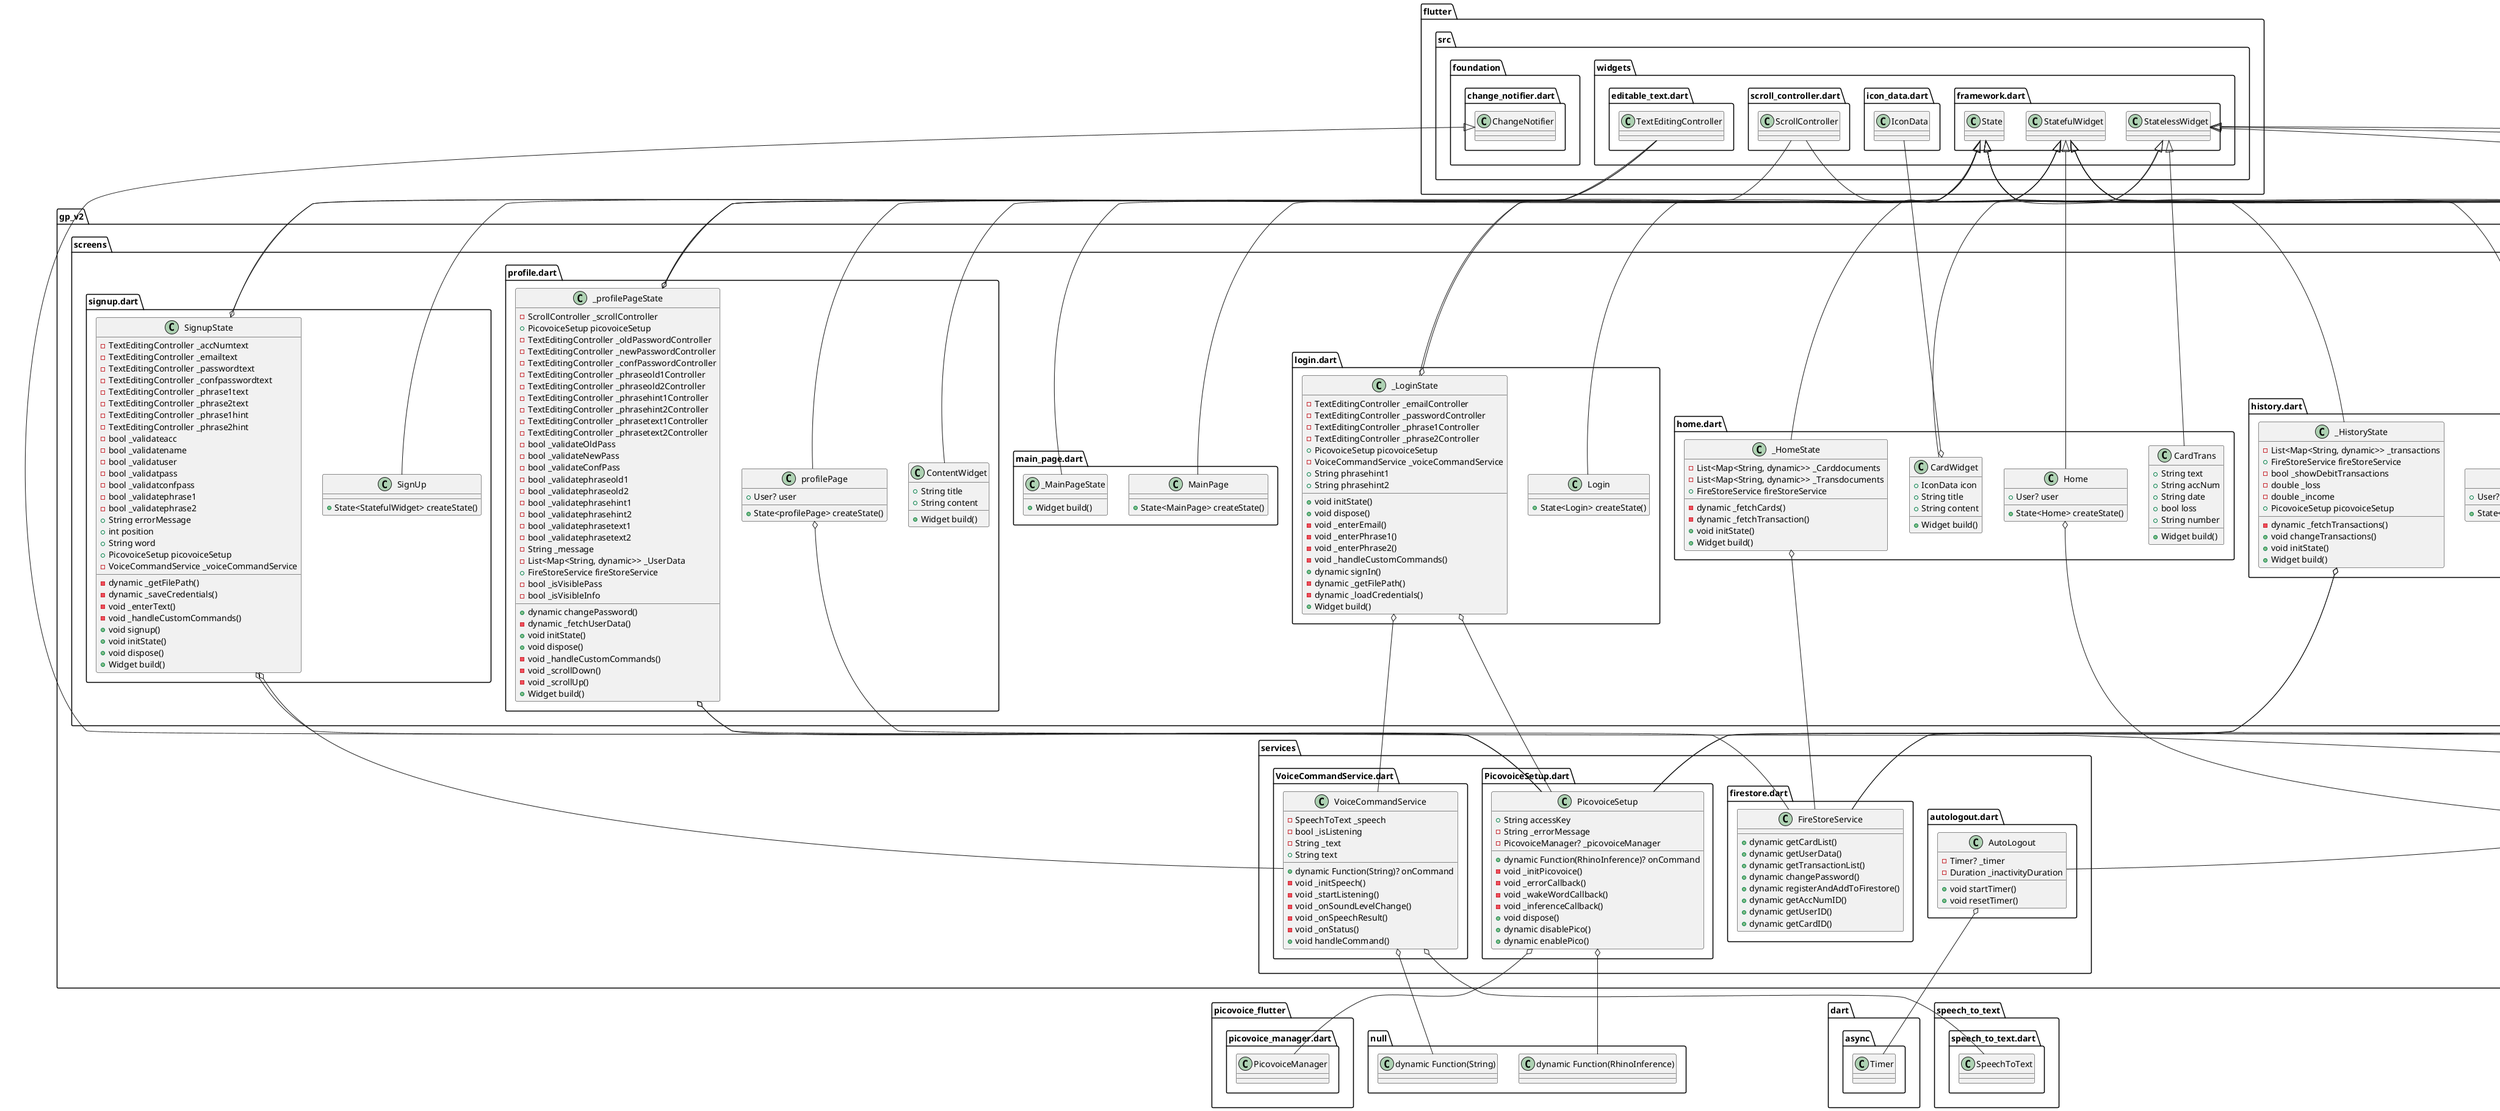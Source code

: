 @startuml
set namespaceSeparator ::

class "gp_v2::main.dart::MyApp" {
  +Widget build()
}

"flutter::src::widgets::framework.dart::StatelessWidget" <|-- "gp_v2::main.dart::MyApp"

class "gp_v2::main.dart::MyHomePage" {
  +State<MyHomePage> createState()
}

"flutter::src::widgets::framework.dart::StatefulWidget" <|-- "gp_v2::main.dart::MyHomePage"

class "gp_v2::main.dart::_MyHomePageState" {
  +void initState()
  +Widget build()
}

"flutter::src::widgets::framework.dart::State" <|-- "gp_v2::main.dart::_MyHomePageState"

class "gp_v2::screens::account.dart::Accounts" {
  +User? user
  +State<Accounts> createState()
}

"gp_v2::screens::account.dart::Accounts" o-- "firebase_auth::firebase_auth.dart::User"
"flutter::src::widgets::framework.dart::StatefulWidget" <|-- "gp_v2::screens::account.dart::Accounts"

class "gp_v2::screens::account.dart::_AccountsState" {
  -List<Map<String, dynamic>> _Carddocuments
  +FireStoreService fireStoreService
  -dynamic _fetchCards()
  +void initState()
  +Widget build()
}

"gp_v2::screens::account.dart::_AccountsState" o-- "gp_v2::services::firestore.dart::FireStoreService"
"flutter::src::widgets::framework.dart::State" <|-- "gp_v2::screens::account.dart::_AccountsState"

class "gp_v2::screens::account.dart::accountCard" {
  +String text
  +String accNum
  +String date
  +String number
  +Widget build()
}

"flutter::src::widgets::framework.dart::StatelessWidget" <|-- "gp_v2::screens::account.dart::accountCard"

class "gp_v2::screens::dashboard.dart::DashBoard" {
  +User? user
  +State<DashBoard> createState()
}

"gp_v2::screens::dashboard.dart::DashBoard" o-- "firebase_auth::firebase_auth.dart::User"
"flutter::src::widgets::framework.dart::StatefulWidget" <|-- "gp_v2::screens::dashboard.dart::DashBoard"

class "gp_v2::screens::dashboard.dart::_DashBoardState" {
  +PicovoiceSetup picovoiceSetup
  -AutoLogout _autoLogout
  -int _currentIndex
  +void initState()
  +void dispose()
  -void _handleCustomCommands()
  +Widget build()
  -void _onItemTapped()
}

"gp_v2::screens::dashboard.dart::_DashBoardState" o-- "gp_v2::services::PicovoiceSetup.dart::PicovoiceSetup"
"gp_v2::screens::dashboard.dart::_DashBoardState" o-- "gp_v2::services::autologout.dart::AutoLogout"
"flutter::src::widgets::framework.dart::State" <|-- "gp_v2::screens::dashboard.dart::_DashBoardState"

class "gp_v2::screens::help.dart::Help" {
  +State<Help> createState()
}

"flutter::src::widgets::framework.dart::StatefulWidget" <|-- "gp_v2::screens::help.dart::Help"

class "gp_v2::screens::help.dart::_HelpState" {
  -ScrollController _scrollController
  +PicovoiceSetup picovoiceSetup
  +void initState()
  +void dispose()
  -void _handleCustomCommands()
  -void _scrollDown()
  -void _scrollUp()
  +Widget build()
}

"gp_v2::screens::help.dart::_HelpState" o-- "flutter::src::widgets::scroll_controller.dart::ScrollController"
"gp_v2::screens::help.dart::_HelpState" o-- "gp_v2::services::PicovoiceSetup.dart::PicovoiceSetup"
"flutter::src::widgets::framework.dart::State" <|-- "gp_v2::screens::help.dart::_HelpState"

class "gp_v2::screens::help.dart::HelpBox" {
  +String headline
  +String content
  +Widget build()
}

"flutter::src::widgets::framework.dart::StatelessWidget" <|-- "gp_v2::screens::help.dart::HelpBox"

class "gp_v2::screens::history.dart::History" {
  +User? user
  +State<History> createState()
}

"gp_v2::screens::history.dart::History" o-- "firebase_auth::firebase_auth.dart::User"
"flutter::src::widgets::framework.dart::StatefulWidget" <|-- "gp_v2::screens::history.dart::History"

class "gp_v2::screens::history.dart::_HistoryState" {
  -List<Map<String, dynamic>> _transactions
  +FireStoreService fireStoreService
  -bool _showDebitTransactions
  -double _loss
  -double _income
  +PicovoiceSetup picovoiceSetup
  -dynamic _fetchTransactions()
  +void changeTransactions()
  +void initState()
  +Widget build()
}

"gp_v2::screens::history.dart::_HistoryState" o-- "gp_v2::services::firestore.dart::FireStoreService"
"gp_v2::screens::history.dart::_HistoryState" o-- "gp_v2::services::PicovoiceSetup.dart::PicovoiceSetup"
"flutter::src::widgets::framework.dart::State" <|-- "gp_v2::screens::history.dart::_HistoryState"

class "gp_v2::screens::home.dart::Home" {
  +User? user
  +State<Home> createState()
}

"gp_v2::screens::home.dart::Home" o-- "firebase_auth::firebase_auth.dart::User"
"flutter::src::widgets::framework.dart::StatefulWidget" <|-- "gp_v2::screens::home.dart::Home"

class "gp_v2::screens::home.dart::_HomeState" {
  -List<Map<String, dynamic>> _Carddocuments
  -List<Map<String, dynamic>> _Transdocuments
  +FireStoreService fireStoreService
  -dynamic _fetchCards()
  -dynamic _fetchTransaction()
  +void initState()
  +Widget build()
}

"gp_v2::screens::home.dart::_HomeState" o-- "gp_v2::services::firestore.dart::FireStoreService"
"flutter::src::widgets::framework.dart::State" <|-- "gp_v2::screens::home.dart::_HomeState"

class "gp_v2::screens::home.dart::CardWidget" {
  +IconData icon
  +String title
  +String content
  +Widget build()
}

"gp_v2::screens::home.dart::CardWidget" o-- "flutter::src::widgets::icon_data.dart::IconData"
"flutter::src::widgets::framework.dart::StatelessWidget" <|-- "gp_v2::screens::home.dart::CardWidget"

class "gp_v2::screens::home.dart::CardTrans" {
  +String text
  +String accNum
  +String date
  +bool loss
  +String number
  +Widget build()
}

"flutter::src::widgets::framework.dart::StatelessWidget" <|-- "gp_v2::screens::home.dart::CardTrans"

class "gp_v2::screens::login.dart::Login" {
  +State<Login> createState()
}

"flutter::src::widgets::framework.dart::StatefulWidget" <|-- "gp_v2::screens::login.dart::Login"

class "gp_v2::screens::login.dart::_LoginState" {
  -TextEditingController _emailController
  -TextEditingController _passwordController
  -TextEditingController _phrase1Controller
  -TextEditingController _phrase2Controller
  +PicovoiceSetup picovoiceSetup
  -VoiceCommandService _voiceCommandService
  +String phrasehint1
  +String phrasehint2
  +void initState()
  +void dispose()
  -void _enterEmail()
  -void _enterPhrase1()
  -void _enterPhrase2()
  -void _handleCustomCommands()
  +dynamic signIn()
  -dynamic _getFilePath()
  -dynamic _loadCredentials()
  +Widget build()
}

"gp_v2::screens::login.dart::_LoginState" o-- "flutter::src::widgets::editable_text.dart::TextEditingController"
"gp_v2::screens::login.dart::_LoginState" o-- "gp_v2::services::PicovoiceSetup.dart::PicovoiceSetup"
"gp_v2::screens::login.dart::_LoginState" o-- "gp_v2::services::VoiceCommandService.dart::VoiceCommandService"
"flutter::src::widgets::framework.dart::State" <|-- "gp_v2::screens::login.dart::_LoginState"

class "gp_v2::screens::main_page.dart::MainPage" {
  +State<MainPage> createState()
}

"flutter::src::widgets::framework.dart::StatefulWidget" <|-- "gp_v2::screens::main_page.dart::MainPage"

class "gp_v2::screens::main_page.dart::_MainPageState" {
  +Widget build()
}

"flutter::src::widgets::framework.dart::State" <|-- "gp_v2::screens::main_page.dart::_MainPageState"

class "gp_v2::screens::profile.dart::profilePage" {
  +User? user
  +State<profilePage> createState()
}

"gp_v2::screens::profile.dart::profilePage" o-- "firebase_auth::firebase_auth.dart::User"
"flutter::src::widgets::framework.dart::StatefulWidget" <|-- "gp_v2::screens::profile.dart::profilePage"

class "gp_v2::screens::profile.dart::_profilePageState" {
  -ScrollController _scrollController
  +PicovoiceSetup picovoiceSetup
  -TextEditingController _oldPasswordController
  -TextEditingController _newPasswordController
  -TextEditingController _confPasswordController
  -TextEditingController _phraseold1Controller
  -TextEditingController _phraseold2Controller
  -TextEditingController _phrasehint1Controller
  -TextEditingController _phrasehint2Controller
  -TextEditingController _phrasetext1Controller
  -TextEditingController _phrasetext2Controller
  -bool _validateOldPass
  -bool _validateNewPass
  -bool _validateConfPass
  -bool _validatephraseold1
  -bool _validatephraseold2
  -bool _validatephrasehint1
  -bool _validatephrasehint2
  -bool _validatephrasetext1
  -bool _validatephrasetext2
  -String _message
  -List<Map<String, dynamic>> _UserData
  +FireStoreService fireStoreService
  -bool _isVisiblePass
  -bool _isVisibleInfo
  +dynamic changePassword()
  -dynamic _fetchUserData()
  +void initState()
  +void dispose()
  -void _handleCustomCommands()
  -void _scrollDown()
  -void _scrollUp()
  +Widget build()
}

"gp_v2::screens::profile.dart::_profilePageState" o-- "flutter::src::widgets::scroll_controller.dart::ScrollController"
"gp_v2::screens::profile.dart::_profilePageState" o-- "gp_v2::services::PicovoiceSetup.dart::PicovoiceSetup"
"gp_v2::screens::profile.dart::_profilePageState" o-- "flutter::src::widgets::editable_text.dart::TextEditingController"
"gp_v2::screens::profile.dart::_profilePageState" o-- "gp_v2::services::firestore.dart::FireStoreService"
"flutter::src::widgets::framework.dart::State" <|-- "gp_v2::screens::profile.dart::_profilePageState"

class "gp_v2::screens::profile.dart::ContentWidget" {
  +String title
  +String content
  +Widget build()
}

"flutter::src::widgets::framework.dart::StatelessWidget" <|-- "gp_v2::screens::profile.dart::ContentWidget"

class "gp_v2::screens::signup.dart::SignUp" {
  +State<StatefulWidget> createState()
}

"flutter::src::widgets::framework.dart::StatefulWidget" <|-- "gp_v2::screens::signup.dart::SignUp"

class "gp_v2::screens::signup.dart::SignupState" {
  -TextEditingController _accNumtext
  -TextEditingController _emailtext
  -TextEditingController _passwordtext
  -TextEditingController _confpasswordtext
  -TextEditingController _phrase1text
  -TextEditingController _phrase2text
  -TextEditingController _phrase1hint
  -TextEditingController _phrase2hint
  -bool _validateacc
  -bool _validatename
  -bool _validatuser
  -bool _validatpass
  -bool _validatconfpass
  -bool _validatephrase1
  -bool _validatephrase2
  +String errorMessage
  +int position
  +String word
  +PicovoiceSetup picovoiceSetup
  -VoiceCommandService _voiceCommandService
  -dynamic _getFilePath()
  -dynamic _saveCredentials()
  -void _enterText()
  -void _handleCustomCommands()
  +void signup()
  +void initState()
  +void dispose()
  +Widget build()
}

"gp_v2::screens::signup.dart::SignupState" o-- "flutter::src::widgets::editable_text.dart::TextEditingController"
"gp_v2::screens::signup.dart::SignupState" o-- "gp_v2::services::PicovoiceSetup.dart::PicovoiceSetup"
"gp_v2::screens::signup.dart::SignupState" o-- "gp_v2::services::VoiceCommandService.dart::VoiceCommandService"
"flutter::src::widgets::framework.dart::State" <|-- "gp_v2::screens::signup.dart::SignupState"

class "gp_v2::services::autologout.dart::AutoLogout" {
  -Timer? _timer
  -Duration _inactivityDuration
  +void startTimer()
  +void resetTimer()
}

"gp_v2::services::autologout.dart::AutoLogout" o-- "dart::async::Timer"

class "gp_v2::services::firestore.dart::FireStoreService" {
  +dynamic getCardList()
  +dynamic getUserData()
  +dynamic getTransactionList()
  +dynamic changePassword()
  +dynamic registerAndAddToFirestore()
  +dynamic getAccNumID()
  +dynamic getUserID()
  +dynamic getCardID()
}

class "gp_v2::services::PicovoiceSetup.dart::PicovoiceSetup" {
  +String accessKey
  -String _errorMessage
  -PicovoiceManager? _picovoiceManager
  +dynamic Function(RhinoInference)? onCommand
  -void _initPicovoice()
  -void _errorCallback()
  -void _wakeWordCallback()
  -void _inferenceCallback()
  +void dispose()
  +dynamic disablePico()
  +dynamic enablePico()
}

"gp_v2::services::PicovoiceSetup.dart::PicovoiceSetup" o-- "picovoice_flutter::picovoice_manager.dart::PicovoiceManager"
"gp_v2::services::PicovoiceSetup.dart::PicovoiceSetup" o-- "null::dynamic Function(RhinoInference)"
"flutter::src::foundation::change_notifier.dart::ChangeNotifier" <|-- "gp_v2::services::PicovoiceSetup.dart::PicovoiceSetup"

class "gp_v2::services::VoiceCommandService.dart::VoiceCommandService" {
  -SpeechToText _speech
  -bool _isListening
  -String _text
  +dynamic Function(String)? onCommand
  +String text
  -void _initSpeech()
  -void _startListening()
  -void _onSoundLevelChange()
  -void _onSpeechResult()
  -void _onStatus()
  +void handleCommand()
}

"gp_v2::services::VoiceCommandService.dart::VoiceCommandService" o-- "speech_to_text::speech_to_text.dart::SpeechToText"
"gp_v2::services::VoiceCommandService.dart::VoiceCommandService" o-- "null::dynamic Function(String)"


@enduml